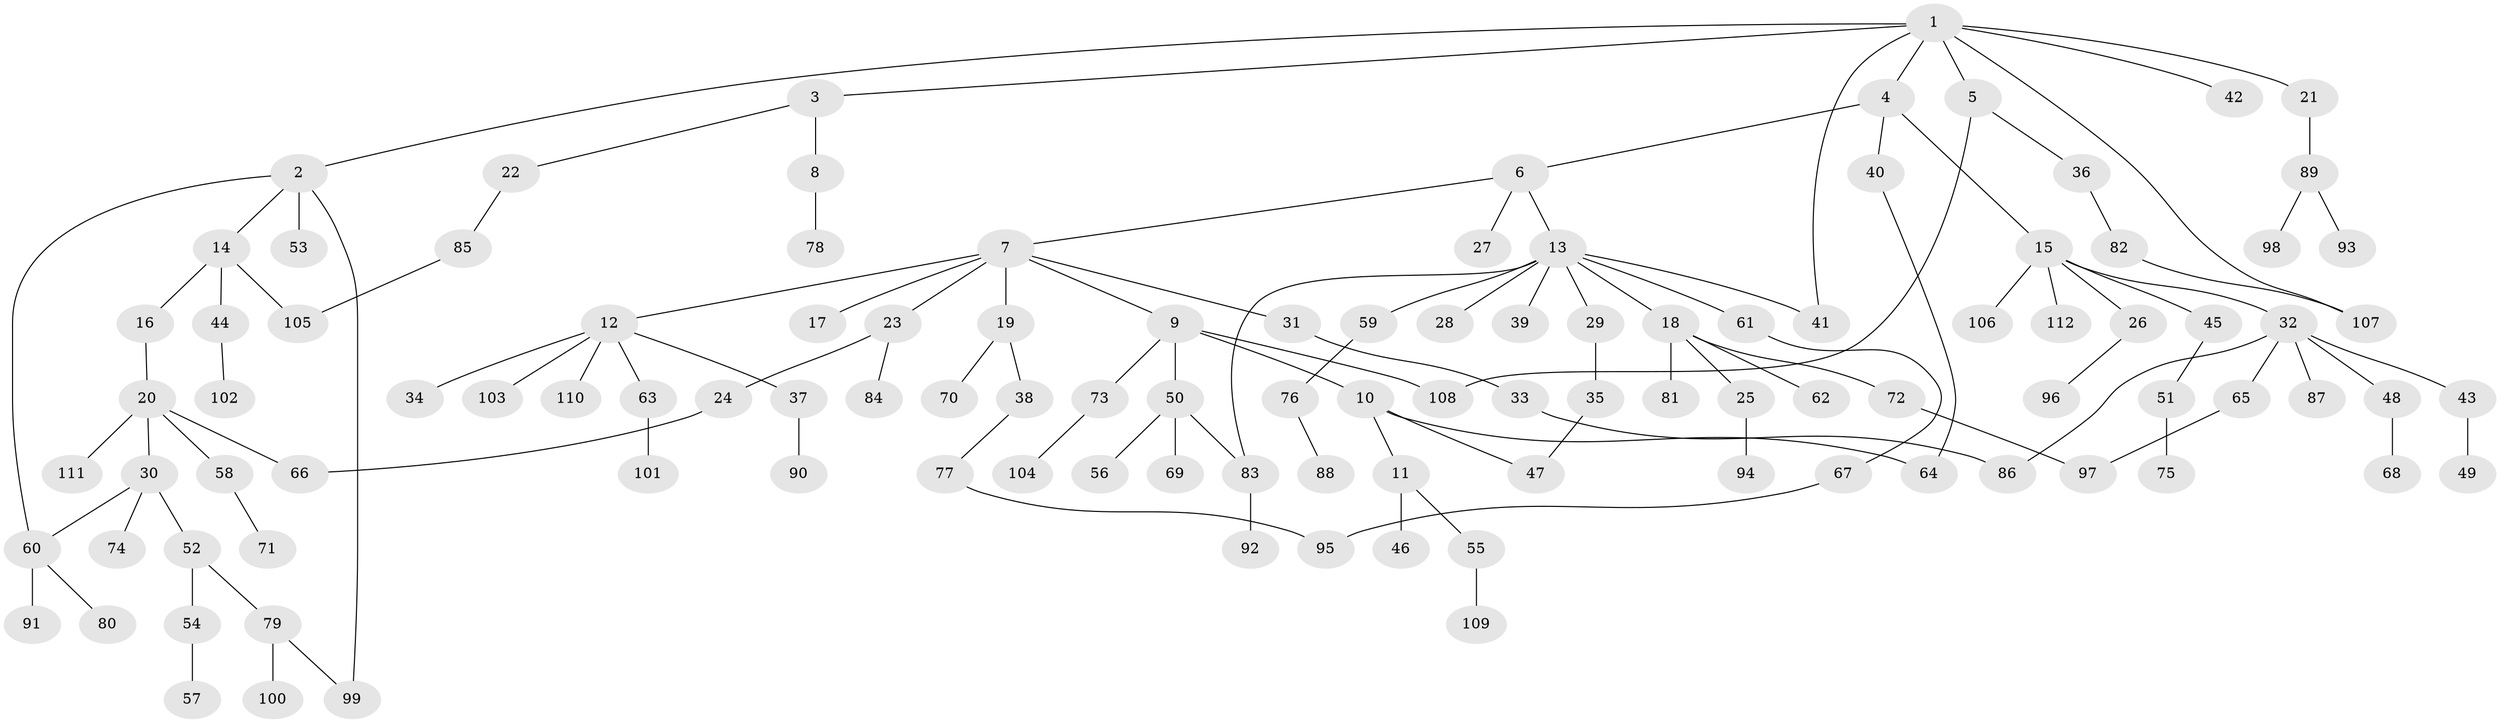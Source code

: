 // Generated by graph-tools (version 1.1) at 2025/10/02/27/25 16:10:53]
// undirected, 112 vertices, 124 edges
graph export_dot {
graph [start="1"]
  node [color=gray90,style=filled];
  1;
  2;
  3;
  4;
  5;
  6;
  7;
  8;
  9;
  10;
  11;
  12;
  13;
  14;
  15;
  16;
  17;
  18;
  19;
  20;
  21;
  22;
  23;
  24;
  25;
  26;
  27;
  28;
  29;
  30;
  31;
  32;
  33;
  34;
  35;
  36;
  37;
  38;
  39;
  40;
  41;
  42;
  43;
  44;
  45;
  46;
  47;
  48;
  49;
  50;
  51;
  52;
  53;
  54;
  55;
  56;
  57;
  58;
  59;
  60;
  61;
  62;
  63;
  64;
  65;
  66;
  67;
  68;
  69;
  70;
  71;
  72;
  73;
  74;
  75;
  76;
  77;
  78;
  79;
  80;
  81;
  82;
  83;
  84;
  85;
  86;
  87;
  88;
  89;
  90;
  91;
  92;
  93;
  94;
  95;
  96;
  97;
  98;
  99;
  100;
  101;
  102;
  103;
  104;
  105;
  106;
  107;
  108;
  109;
  110;
  111;
  112;
  1 -- 2;
  1 -- 3;
  1 -- 4;
  1 -- 5;
  1 -- 21;
  1 -- 41;
  1 -- 42;
  1 -- 107;
  2 -- 14;
  2 -- 53;
  2 -- 99;
  2 -- 60;
  3 -- 8;
  3 -- 22;
  4 -- 6;
  4 -- 15;
  4 -- 40;
  5 -- 36;
  5 -- 108;
  6 -- 7;
  6 -- 13;
  6 -- 27;
  7 -- 9;
  7 -- 12;
  7 -- 17;
  7 -- 19;
  7 -- 23;
  7 -- 31;
  8 -- 78;
  9 -- 10;
  9 -- 50;
  9 -- 73;
  9 -- 108;
  10 -- 11;
  10 -- 47;
  10 -- 64;
  11 -- 46;
  11 -- 55;
  12 -- 34;
  12 -- 37;
  12 -- 63;
  12 -- 103;
  12 -- 110;
  13 -- 18;
  13 -- 28;
  13 -- 29;
  13 -- 39;
  13 -- 59;
  13 -- 61;
  13 -- 41;
  13 -- 83;
  14 -- 16;
  14 -- 44;
  14 -- 105;
  15 -- 26;
  15 -- 32;
  15 -- 45;
  15 -- 106;
  15 -- 112;
  16 -- 20;
  18 -- 25;
  18 -- 62;
  18 -- 72;
  18 -- 81;
  19 -- 38;
  19 -- 70;
  20 -- 30;
  20 -- 58;
  20 -- 111;
  20 -- 66;
  21 -- 89;
  22 -- 85;
  23 -- 24;
  23 -- 84;
  24 -- 66;
  25 -- 94;
  26 -- 96;
  29 -- 35;
  30 -- 52;
  30 -- 60;
  30 -- 74;
  31 -- 33;
  32 -- 43;
  32 -- 48;
  32 -- 65;
  32 -- 87;
  32 -- 86;
  33 -- 86;
  35 -- 47;
  36 -- 82;
  37 -- 90;
  38 -- 77;
  40 -- 64;
  43 -- 49;
  44 -- 102;
  45 -- 51;
  48 -- 68;
  50 -- 56;
  50 -- 69;
  50 -- 83;
  51 -- 75;
  52 -- 54;
  52 -- 79;
  54 -- 57;
  55 -- 109;
  58 -- 71;
  59 -- 76;
  60 -- 80;
  60 -- 91;
  61 -- 67;
  63 -- 101;
  65 -- 97;
  67 -- 95;
  72 -- 97;
  73 -- 104;
  76 -- 88;
  77 -- 95;
  79 -- 100;
  79 -- 99;
  82 -- 107;
  83 -- 92;
  85 -- 105;
  89 -- 93;
  89 -- 98;
}
